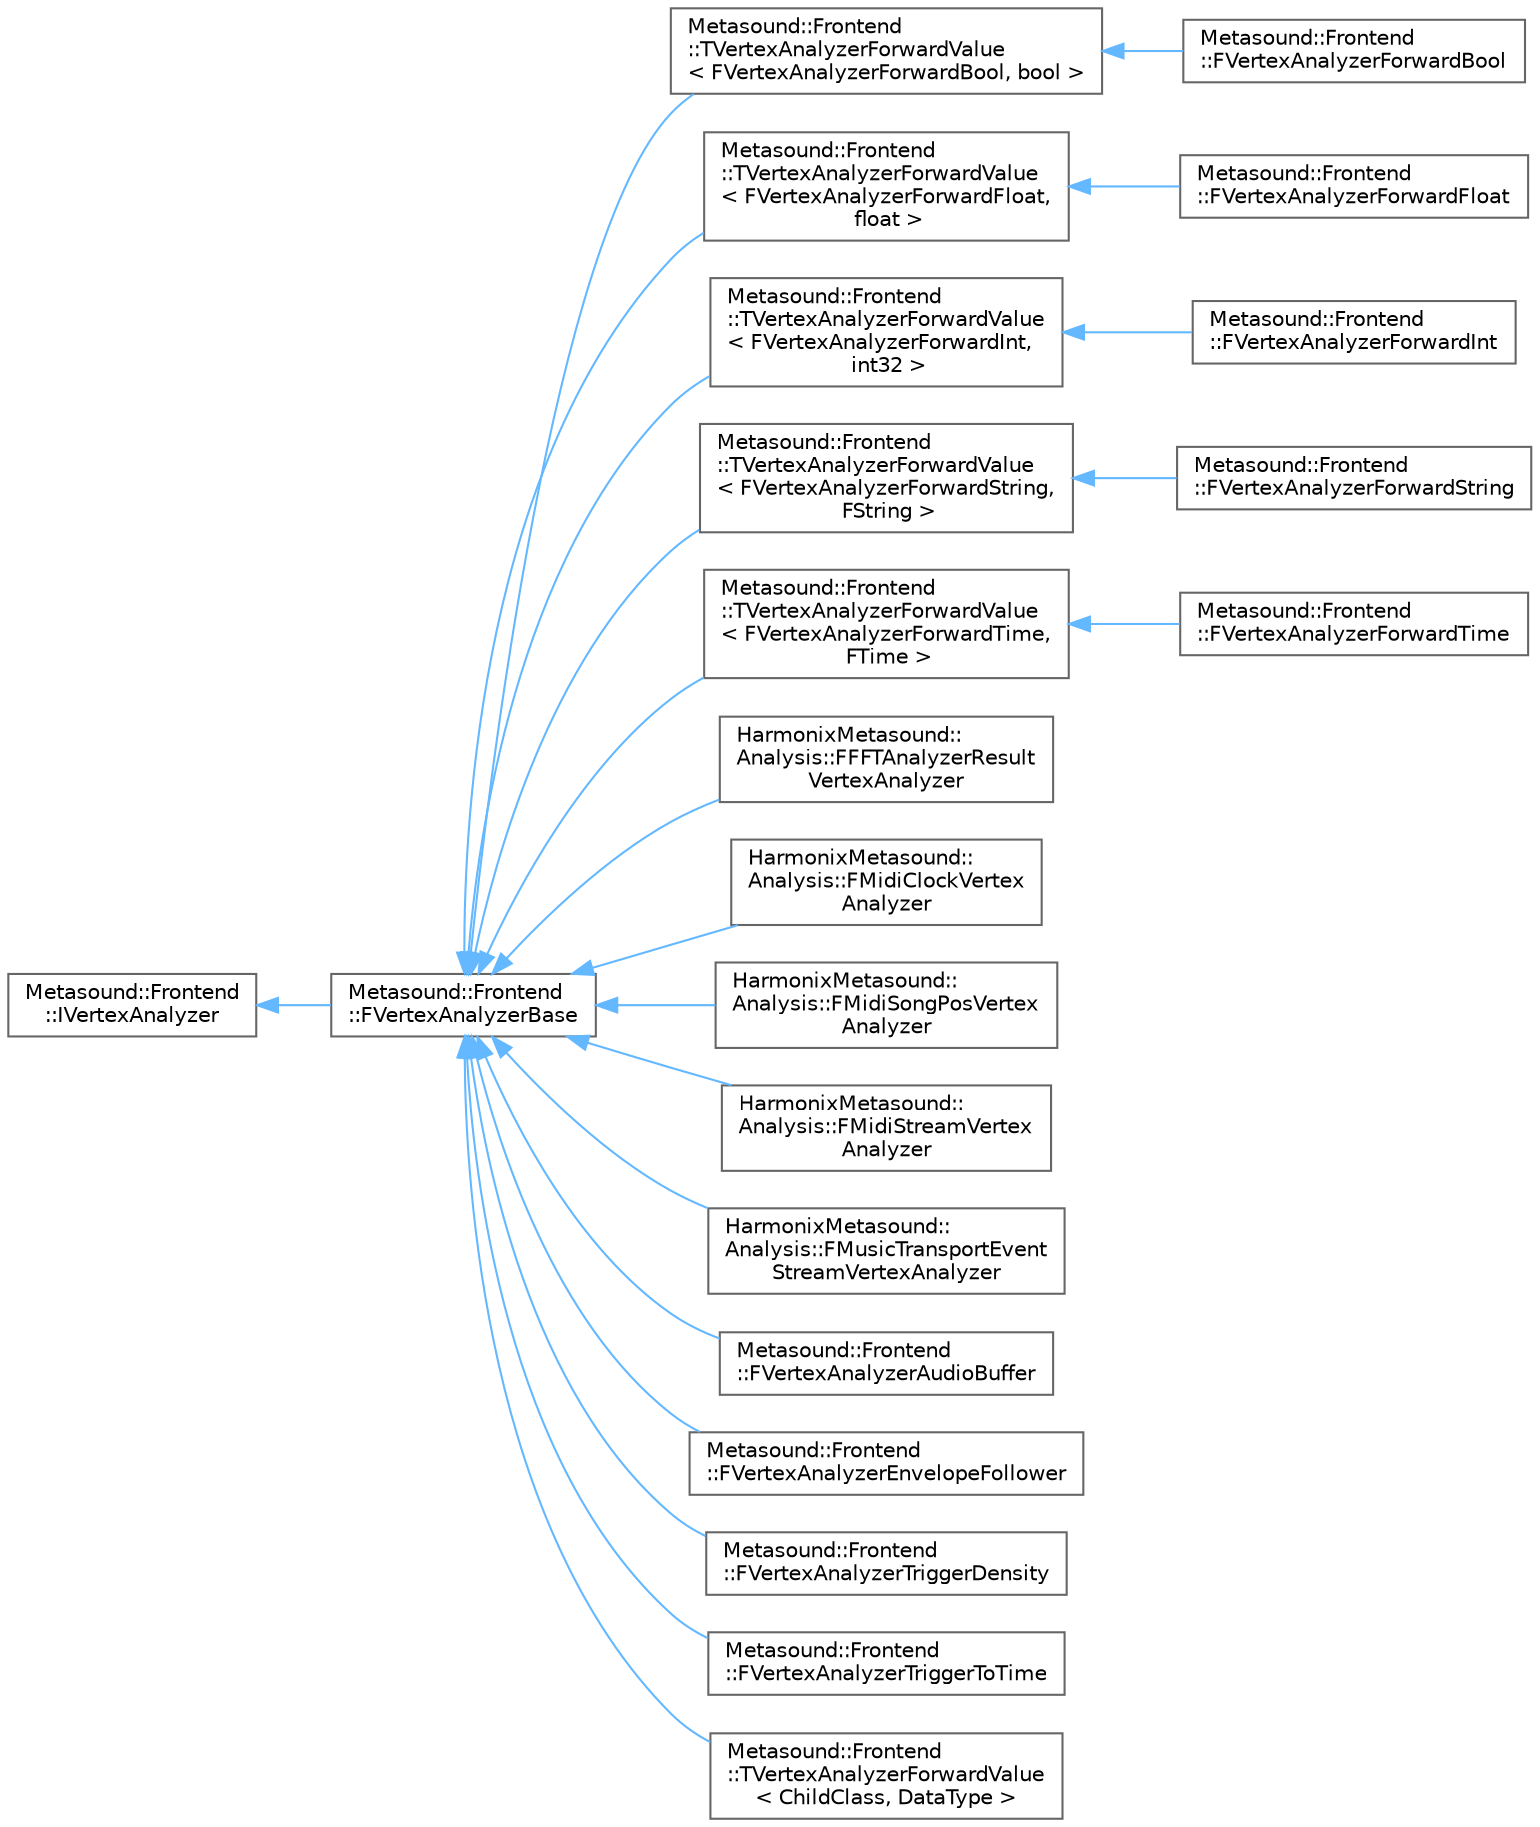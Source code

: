 digraph "Graphical Class Hierarchy"
{
 // INTERACTIVE_SVG=YES
 // LATEX_PDF_SIZE
  bgcolor="transparent";
  edge [fontname=Helvetica,fontsize=10,labelfontname=Helvetica,labelfontsize=10];
  node [fontname=Helvetica,fontsize=10,shape=box,height=0.2,width=0.4];
  rankdir="LR";
  Node0 [id="Node000000",label="Metasound::Frontend\l::IVertexAnalyzer",height=0.2,width=0.4,color="grey40", fillcolor="white", style="filled",URL="$d5/d97/classMetasound_1_1Frontend_1_1IVertexAnalyzer.html",tooltip=" "];
  Node0 -> Node1 [id="edge5693_Node000000_Node000001",dir="back",color="steelblue1",style="solid",tooltip=" "];
  Node1 [id="Node000001",label="Metasound::Frontend\l::FVertexAnalyzerBase",height=0.2,width=0.4,color="grey40", fillcolor="white", style="filled",URL="$d9/d14/classMetasound_1_1Frontend_1_1FVertexAnalyzerBase.html",tooltip=" "];
  Node1 -> Node2 [id="edge5694_Node000001_Node000002",dir="back",color="steelblue1",style="solid",tooltip=" "];
  Node2 [id="Node000002",label="Metasound::Frontend\l::TVertexAnalyzerForwardValue\l\< FVertexAnalyzerForwardBool, bool \>",height=0.2,width=0.4,color="grey40", fillcolor="white", style="filled",URL="$d5/dd4/classMetasound_1_1Frontend_1_1TVertexAnalyzerForwardValue.html",tooltip=" "];
  Node2 -> Node3 [id="edge5695_Node000002_Node000003",dir="back",color="steelblue1",style="solid",tooltip=" "];
  Node3 [id="Node000003",label="Metasound::Frontend\l::FVertexAnalyzerForwardBool",height=0.2,width=0.4,color="grey40", fillcolor="white", style="filled",URL="$dd/d27/classMetasound_1_1Frontend_1_1FVertexAnalyzerForwardBool.html",tooltip=" "];
  Node1 -> Node4 [id="edge5696_Node000001_Node000004",dir="back",color="steelblue1",style="solid",tooltip=" "];
  Node4 [id="Node000004",label="Metasound::Frontend\l::TVertexAnalyzerForwardValue\l\< FVertexAnalyzerForwardFloat,\l float \>",height=0.2,width=0.4,color="grey40", fillcolor="white", style="filled",URL="$d5/dd4/classMetasound_1_1Frontend_1_1TVertexAnalyzerForwardValue.html",tooltip=" "];
  Node4 -> Node5 [id="edge5697_Node000004_Node000005",dir="back",color="steelblue1",style="solid",tooltip=" "];
  Node5 [id="Node000005",label="Metasound::Frontend\l::FVertexAnalyzerForwardFloat",height=0.2,width=0.4,color="grey40", fillcolor="white", style="filled",URL="$d0/d8e/classMetasound_1_1Frontend_1_1FVertexAnalyzerForwardFloat.html",tooltip=" "];
  Node1 -> Node6 [id="edge5698_Node000001_Node000006",dir="back",color="steelblue1",style="solid",tooltip=" "];
  Node6 [id="Node000006",label="Metasound::Frontend\l::TVertexAnalyzerForwardValue\l\< FVertexAnalyzerForwardInt,\l int32 \>",height=0.2,width=0.4,color="grey40", fillcolor="white", style="filled",URL="$d5/dd4/classMetasound_1_1Frontend_1_1TVertexAnalyzerForwardValue.html",tooltip=" "];
  Node6 -> Node7 [id="edge5699_Node000006_Node000007",dir="back",color="steelblue1",style="solid",tooltip=" "];
  Node7 [id="Node000007",label="Metasound::Frontend\l::FVertexAnalyzerForwardInt",height=0.2,width=0.4,color="grey40", fillcolor="white", style="filled",URL="$df/db7/classMetasound_1_1Frontend_1_1FVertexAnalyzerForwardInt.html",tooltip=" "];
  Node1 -> Node8 [id="edge5700_Node000001_Node000008",dir="back",color="steelblue1",style="solid",tooltip=" "];
  Node8 [id="Node000008",label="Metasound::Frontend\l::TVertexAnalyzerForwardValue\l\< FVertexAnalyzerForwardString,\l FString \>",height=0.2,width=0.4,color="grey40", fillcolor="white", style="filled",URL="$d5/dd4/classMetasound_1_1Frontend_1_1TVertexAnalyzerForwardValue.html",tooltip=" "];
  Node8 -> Node9 [id="edge5701_Node000008_Node000009",dir="back",color="steelblue1",style="solid",tooltip=" "];
  Node9 [id="Node000009",label="Metasound::Frontend\l::FVertexAnalyzerForwardString",height=0.2,width=0.4,color="grey40", fillcolor="white", style="filled",URL="$d3/da1/classMetasound_1_1Frontend_1_1FVertexAnalyzerForwardString.html",tooltip=" "];
  Node1 -> Node10 [id="edge5702_Node000001_Node000010",dir="back",color="steelblue1",style="solid",tooltip=" "];
  Node10 [id="Node000010",label="Metasound::Frontend\l::TVertexAnalyzerForwardValue\l\< FVertexAnalyzerForwardTime,\l FTime \>",height=0.2,width=0.4,color="grey40", fillcolor="white", style="filled",URL="$d5/dd4/classMetasound_1_1Frontend_1_1TVertexAnalyzerForwardValue.html",tooltip=" "];
  Node10 -> Node11 [id="edge5703_Node000010_Node000011",dir="back",color="steelblue1",style="solid",tooltip=" "];
  Node11 [id="Node000011",label="Metasound::Frontend\l::FVertexAnalyzerForwardTime",height=0.2,width=0.4,color="grey40", fillcolor="white", style="filled",URL="$dc/d58/classMetasound_1_1Frontend_1_1FVertexAnalyzerForwardTime.html",tooltip=" "];
  Node1 -> Node12 [id="edge5704_Node000001_Node000012",dir="back",color="steelblue1",style="solid",tooltip=" "];
  Node12 [id="Node000012",label="HarmonixMetasound::\lAnalysis::FFFTAnalyzerResult\lVertexAnalyzer",height=0.2,width=0.4,color="grey40", fillcolor="white", style="filled",URL="$d9/d0f/classHarmonixMetasound_1_1Analysis_1_1FFFTAnalyzerResultVertexAnalyzer.html",tooltip=" "];
  Node1 -> Node13 [id="edge5705_Node000001_Node000013",dir="back",color="steelblue1",style="solid",tooltip=" "];
  Node13 [id="Node000013",label="HarmonixMetasound::\lAnalysis::FMidiClockVertex\lAnalyzer",height=0.2,width=0.4,color="grey40", fillcolor="white", style="filled",URL="$d3/d6d/classHarmonixMetasound_1_1Analysis_1_1FMidiClockVertexAnalyzer.html",tooltip=" "];
  Node1 -> Node14 [id="edge5706_Node000001_Node000014",dir="back",color="steelblue1",style="solid",tooltip=" "];
  Node14 [id="Node000014",label="HarmonixMetasound::\lAnalysis::FMidiSongPosVertex\lAnalyzer",height=0.2,width=0.4,color="grey40", fillcolor="white", style="filled",URL="$d4/d76/classHarmonixMetasound_1_1Analysis_1_1FMidiSongPosVertexAnalyzer.html",tooltip=" "];
  Node1 -> Node15 [id="edge5707_Node000001_Node000015",dir="back",color="steelblue1",style="solid",tooltip=" "];
  Node15 [id="Node000015",label="HarmonixMetasound::\lAnalysis::FMidiStreamVertex\lAnalyzer",height=0.2,width=0.4,color="grey40", fillcolor="white", style="filled",URL="$d2/dca/classHarmonixMetasound_1_1Analysis_1_1FMidiStreamVertexAnalyzer.html",tooltip=" "];
  Node1 -> Node16 [id="edge5708_Node000001_Node000016",dir="back",color="steelblue1",style="solid",tooltip=" "];
  Node16 [id="Node000016",label="HarmonixMetasound::\lAnalysis::FMusicTransportEvent\lStreamVertexAnalyzer",height=0.2,width=0.4,color="grey40", fillcolor="white", style="filled",URL="$d8/d97/classHarmonixMetasound_1_1Analysis_1_1FMusicTransportEventStreamVertexAnalyzer.html",tooltip=" "];
  Node1 -> Node17 [id="edge5709_Node000001_Node000017",dir="back",color="steelblue1",style="solid",tooltip=" "];
  Node17 [id="Node000017",label="Metasound::Frontend\l::FVertexAnalyzerAudioBuffer",height=0.2,width=0.4,color="grey40", fillcolor="white", style="filled",URL="$d8/d8b/classMetasound_1_1Frontend_1_1FVertexAnalyzerAudioBuffer.html",tooltip=" "];
  Node1 -> Node18 [id="edge5710_Node000001_Node000018",dir="back",color="steelblue1",style="solid",tooltip=" "];
  Node18 [id="Node000018",label="Metasound::Frontend\l::FVertexAnalyzerEnvelopeFollower",height=0.2,width=0.4,color="grey40", fillcolor="white", style="filled",URL="$df/d54/classMetasound_1_1Frontend_1_1FVertexAnalyzerEnvelopeFollower.html",tooltip=" "];
  Node1 -> Node19 [id="edge5711_Node000001_Node000019",dir="back",color="steelblue1",style="solid",tooltip=" "];
  Node19 [id="Node000019",label="Metasound::Frontend\l::FVertexAnalyzerTriggerDensity",height=0.2,width=0.4,color="grey40", fillcolor="white", style="filled",URL="$d4/de2/classMetasound_1_1Frontend_1_1FVertexAnalyzerTriggerDensity.html",tooltip=" "];
  Node1 -> Node20 [id="edge5712_Node000001_Node000020",dir="back",color="steelblue1",style="solid",tooltip=" "];
  Node20 [id="Node000020",label="Metasound::Frontend\l::FVertexAnalyzerTriggerToTime",height=0.2,width=0.4,color="grey40", fillcolor="white", style="filled",URL="$d6/d3b/classMetasound_1_1Frontend_1_1FVertexAnalyzerTriggerToTime.html",tooltip=" "];
  Node1 -> Node21 [id="edge5713_Node000001_Node000021",dir="back",color="steelblue1",style="solid",tooltip=" "];
  Node21 [id="Node000021",label="Metasound::Frontend\l::TVertexAnalyzerForwardValue\l\< ChildClass, DataType \>",height=0.2,width=0.4,color="grey40", fillcolor="white", style="filled",URL="$d5/dd4/classMetasound_1_1Frontend_1_1TVertexAnalyzerForwardValue.html",tooltip=" "];
}
